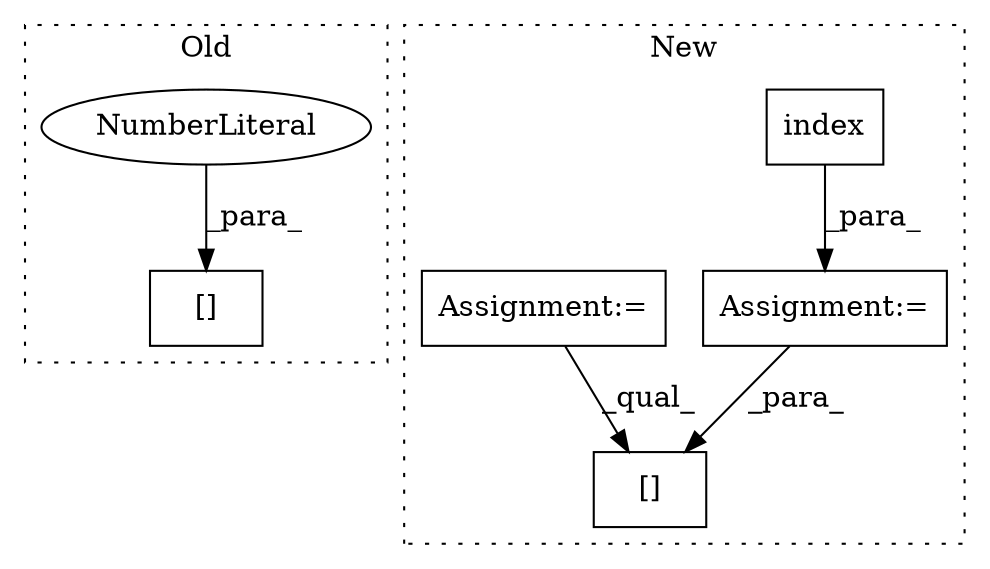 digraph G {
subgraph cluster0 {
1 [label="[]" a="2" s="9970,9981" l="10,1" shape="box"];
4 [label="NumberLiteral" a="34" s="9980" l="1" shape="ellipse"];
label = "Old";
style="dotted";
}
subgraph cluster1 {
2 [label="index" a="32" s="9704,9716" l="6,1" shape="box"];
3 [label="Assignment:=" a="7" s="9740" l="1" shape="box"];
5 [label="[]" a="2" s="10047,10058" l="7,1" shape="box"];
6 [label="Assignment:=" a="7" s="9628" l="1" shape="box"];
label = "New";
style="dotted";
}
2 -> 3 [label="_para_"];
3 -> 5 [label="_para_"];
4 -> 1 [label="_para_"];
6 -> 5 [label="_qual_"];
}